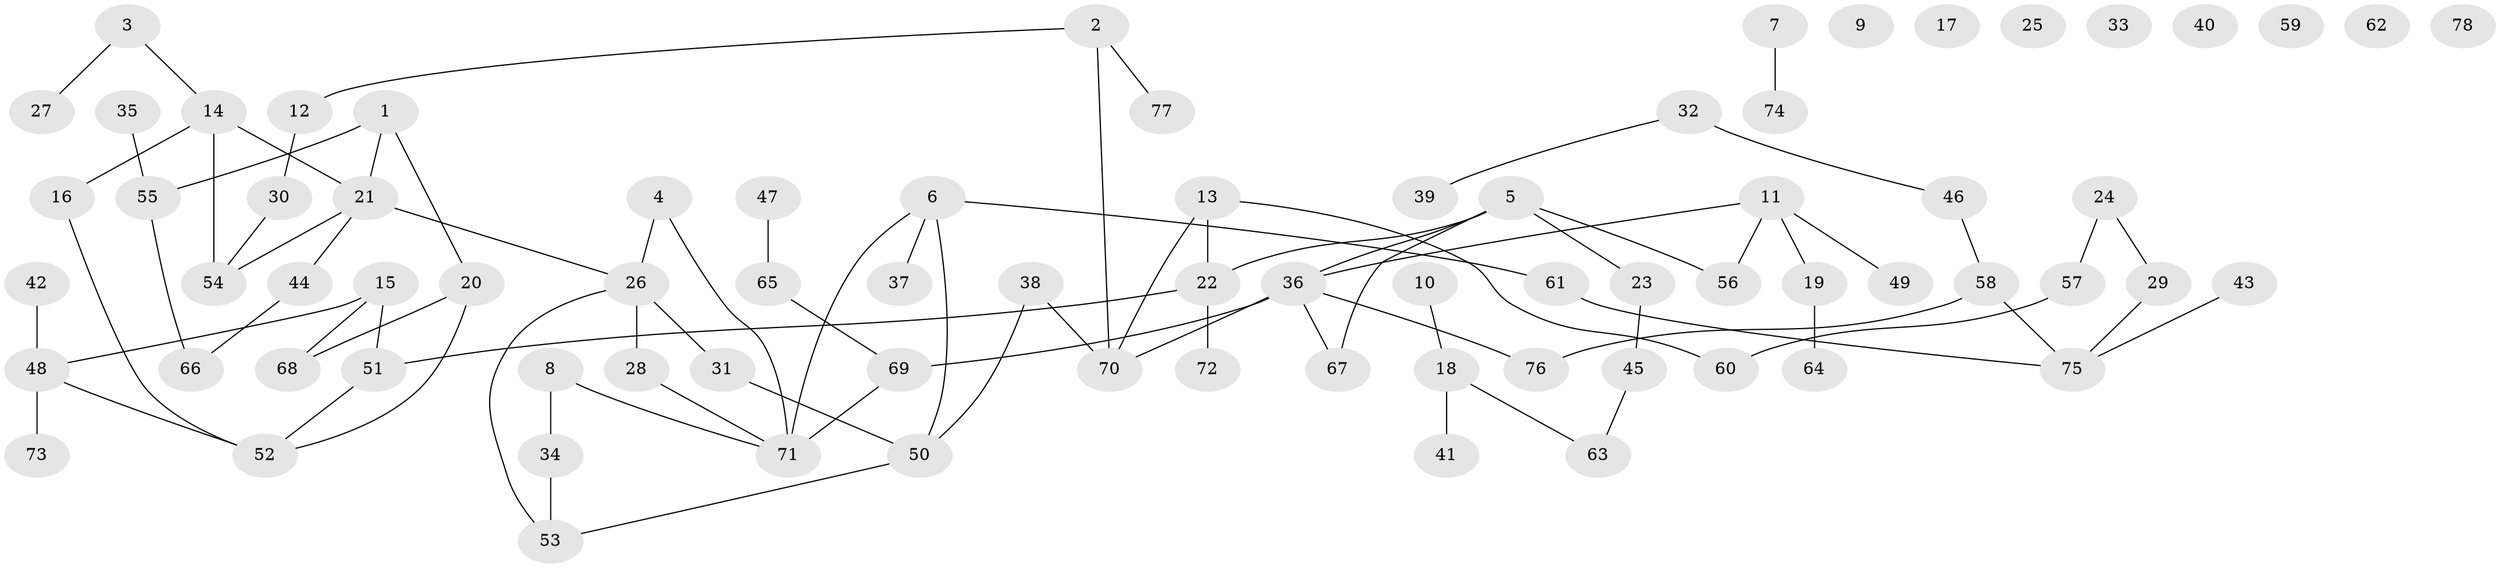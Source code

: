 // coarse degree distribution, {4: 0.09259259259259259, 5: 0.05555555555555555, 2: 0.2962962962962963, 1: 0.2037037037037037, 0: 0.14814814814814814, 3: 0.16666666666666666, 7: 0.018518518518518517, 6: 0.018518518518518517}
// Generated by graph-tools (version 1.1) at 2025/23/03/03/25 07:23:29]
// undirected, 78 vertices, 85 edges
graph export_dot {
graph [start="1"]
  node [color=gray90,style=filled];
  1;
  2;
  3;
  4;
  5;
  6;
  7;
  8;
  9;
  10;
  11;
  12;
  13;
  14;
  15;
  16;
  17;
  18;
  19;
  20;
  21;
  22;
  23;
  24;
  25;
  26;
  27;
  28;
  29;
  30;
  31;
  32;
  33;
  34;
  35;
  36;
  37;
  38;
  39;
  40;
  41;
  42;
  43;
  44;
  45;
  46;
  47;
  48;
  49;
  50;
  51;
  52;
  53;
  54;
  55;
  56;
  57;
  58;
  59;
  60;
  61;
  62;
  63;
  64;
  65;
  66;
  67;
  68;
  69;
  70;
  71;
  72;
  73;
  74;
  75;
  76;
  77;
  78;
  1 -- 20;
  1 -- 21;
  1 -- 55;
  2 -- 12;
  2 -- 70;
  2 -- 77;
  3 -- 14;
  3 -- 27;
  4 -- 26;
  4 -- 71;
  5 -- 22;
  5 -- 23;
  5 -- 36;
  5 -- 56;
  5 -- 67;
  6 -- 37;
  6 -- 50;
  6 -- 61;
  6 -- 71;
  7 -- 74;
  8 -- 34;
  8 -- 71;
  10 -- 18;
  11 -- 19;
  11 -- 36;
  11 -- 49;
  11 -- 56;
  12 -- 30;
  13 -- 22;
  13 -- 60;
  13 -- 70;
  14 -- 16;
  14 -- 21;
  14 -- 54;
  15 -- 48;
  15 -- 51;
  15 -- 68;
  16 -- 52;
  18 -- 41;
  18 -- 63;
  19 -- 64;
  20 -- 52;
  20 -- 68;
  21 -- 26;
  21 -- 44;
  21 -- 54;
  22 -- 51;
  22 -- 72;
  23 -- 45;
  24 -- 29;
  24 -- 57;
  26 -- 28;
  26 -- 31;
  26 -- 53;
  28 -- 71;
  29 -- 75;
  30 -- 54;
  31 -- 50;
  32 -- 39;
  32 -- 46;
  34 -- 53;
  35 -- 55;
  36 -- 67;
  36 -- 69;
  36 -- 70;
  36 -- 76;
  38 -- 50;
  38 -- 70;
  42 -- 48;
  43 -- 75;
  44 -- 66;
  45 -- 63;
  46 -- 58;
  47 -- 65;
  48 -- 52;
  48 -- 73;
  50 -- 53;
  51 -- 52;
  55 -- 66;
  57 -- 60;
  58 -- 75;
  58 -- 76;
  61 -- 75;
  65 -- 69;
  69 -- 71;
}
